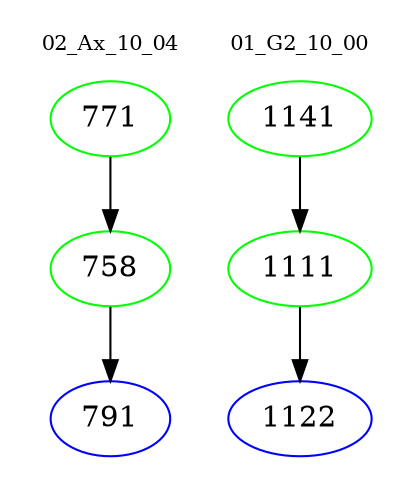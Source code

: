 digraph{
subgraph cluster_0 {
color = white
label = "02_Ax_10_04";
fontsize=10;
T0_771 [label="771", color="green"]
T0_771 -> T0_758 [color="black"]
T0_758 [label="758", color="green"]
T0_758 -> T0_791 [color="black"]
T0_791 [label="791", color="blue"]
}
subgraph cluster_1 {
color = white
label = "01_G2_10_00";
fontsize=10;
T1_1141 [label="1141", color="green"]
T1_1141 -> T1_1111 [color="black"]
T1_1111 [label="1111", color="green"]
T1_1111 -> T1_1122 [color="black"]
T1_1122 [label="1122", color="blue"]
}
}
